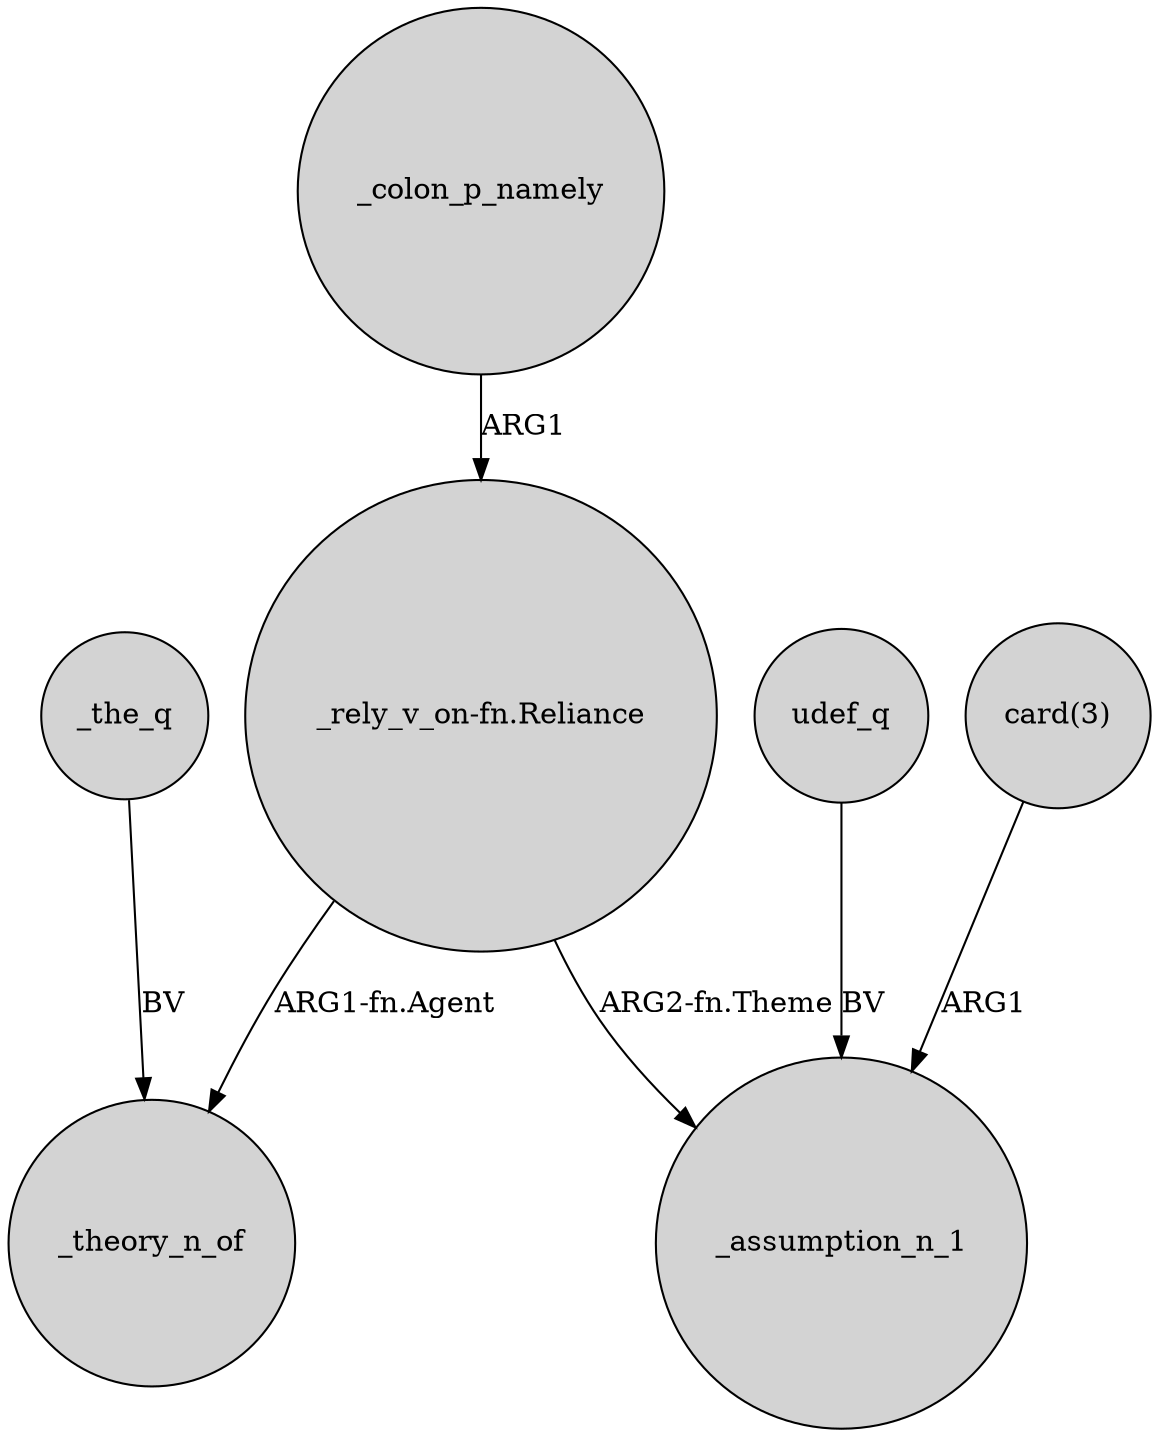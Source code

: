 digraph {
	node [shape=circle style=filled]
	"_rely_v_on-fn.Reliance" -> _theory_n_of [label="ARG1-fn.Agent"]
	udef_q -> _assumption_n_1 [label=BV]
	_the_q -> _theory_n_of [label=BV]
	"_rely_v_on-fn.Reliance" -> _assumption_n_1 [label="ARG2-fn.Theme"]
	"card(3)" -> _assumption_n_1 [label=ARG1]
	_colon_p_namely -> "_rely_v_on-fn.Reliance" [label=ARG1]
}
